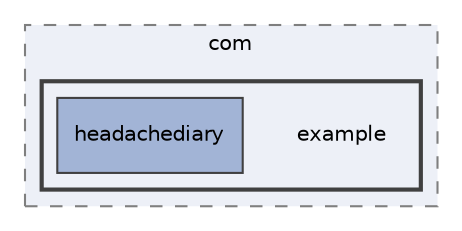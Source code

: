 digraph "C:/Users/Ydrani/Programmation/Java/MyHeadacheDiary/HeadacheDiary/src/main/java/com/example"
{
 // LATEX_PDF_SIZE
  edge [fontname="Helvetica",fontsize="10",labelfontname="Helvetica",labelfontsize="10"];
  node [fontname="Helvetica",fontsize="10",shape=record];
  compound=true
  subgraph clusterdir_a6bfb05f1df6647f8ee09f7cf353aa81 {
    graph [ bgcolor="#edf0f7", pencolor="grey50", style="filled,dashed,", label="com", fontname="Helvetica", fontsize="10", URL="dir_a6bfb05f1df6647f8ee09f7cf353aa81.html"]
  subgraph clusterdir_2eccd7d0dcacdf71bb59223f8a2f9d03 {
    graph [ bgcolor="#edf0f7", pencolor="grey25", style="filled,bold,", label="", fontname="Helvetica", fontsize="10", URL="dir_2eccd7d0dcacdf71bb59223f8a2f9d03.html"]
    dir_2eccd7d0dcacdf71bb59223f8a2f9d03 [shape=plaintext, label="example"];
  dir_cda661a52034550208f7ce92b69f5a62 [shape=box, label="headachediary", style="filled,", fillcolor="#a2b4d6", color="grey25", URL="dir_cda661a52034550208f7ce92b69f5a62.html"];
  }
  }
}
